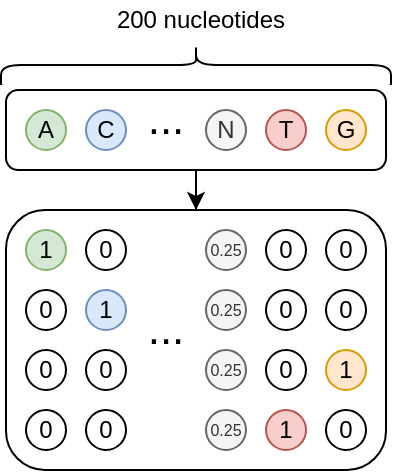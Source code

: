 <mxfile version="12.5.3" type="device"><diagram id="9JgLFNZENwW9srmeylFI" name="Page-1"><mxGraphModel dx="813" dy="488" grid="1" gridSize="10" guides="1" tooltips="1" connect="1" arrows="1" fold="1" page="1" pageScale="1" pageWidth="827" pageHeight="1169" math="1" shadow="0"><root><mxCell id="0"/><mxCell id="1" parent="0"/><mxCell id="2t2qKfqmNL8BgKgkhcVD-34" style="edgeStyle=orthogonalEdgeStyle;rounded=0;orthogonalLoop=1;jettySize=auto;html=1;fontSize=8;" parent="1" source="2t2qKfqmNL8BgKgkhcVD-7" target="2t2qKfqmNL8BgKgkhcVD-8" edge="1"><mxGeometry relative="1" as="geometry"/></mxCell><mxCell id="2t2qKfqmNL8BgKgkhcVD-7" value="" style="rounded=1;whiteSpace=wrap;html=1;rotation=90;" parent="1" vertex="1"><mxGeometry x="245" y="85" width="40" height="190" as="geometry"/></mxCell><mxCell id="2t2qKfqmNL8BgKgkhcVD-1" value="A" style="ellipse;whiteSpace=wrap;html=1;aspect=fixed;fillColor=#d5e8d4;strokeColor=#82b366;" parent="1" vertex="1"><mxGeometry x="180" y="170" width="20" height="20" as="geometry"/></mxCell><mxCell id="2t2qKfqmNL8BgKgkhcVD-2" value="C" style="ellipse;whiteSpace=wrap;html=1;aspect=fixed;fillColor=#dae8fc;strokeColor=#6c8ebf;" parent="1" vertex="1"><mxGeometry x="210" y="170" width="20" height="20" as="geometry"/></mxCell><mxCell id="2t2qKfqmNL8BgKgkhcVD-4" value="N" style="ellipse;whiteSpace=wrap;html=1;aspect=fixed;fillColor=#f5f5f5;strokeColor=#666666;fontColor=#333333;" parent="1" vertex="1"><mxGeometry x="270" y="170" width="20" height="20" as="geometry"/></mxCell><mxCell id="2t2qKfqmNL8BgKgkhcVD-5" value="T" style="ellipse;whiteSpace=wrap;html=1;aspect=fixed;fillColor=#f8cecc;strokeColor=#b85450;" parent="1" vertex="1"><mxGeometry x="300" y="170" width="20" height="20" as="geometry"/></mxCell><mxCell id="2t2qKfqmNL8BgKgkhcVD-6" value="G" style="ellipse;whiteSpace=wrap;html=1;aspect=fixed;fillColor=#ffe6cc;strokeColor=#d79b00;" parent="1" vertex="1"><mxGeometry x="330" y="170" width="20" height="20" as="geometry"/></mxCell><mxCell id="2t2qKfqmNL8BgKgkhcVD-8" value="" style="rounded=1;whiteSpace=wrap;html=1;rotation=90;" parent="1" vertex="1"><mxGeometry x="200" y="190" width="130" height="190" as="geometry"/></mxCell><mxCell id="2t2qKfqmNL8BgKgkhcVD-9" value="1" style="ellipse;whiteSpace=wrap;html=1;aspect=fixed;fillColor=#d5e8d4;strokeColor=#82b366;" parent="1" vertex="1"><mxGeometry x="180" y="230" width="20" height="20" as="geometry"/></mxCell><mxCell id="2t2qKfqmNL8BgKgkhcVD-10" value="0" style="ellipse;whiteSpace=wrap;html=1;aspect=fixed;" parent="1" vertex="1"><mxGeometry x="210" y="230" width="20" height="20" as="geometry"/></mxCell><mxCell id="2t2qKfqmNL8BgKgkhcVD-12" value="0.25" style="ellipse;whiteSpace=wrap;html=1;aspect=fixed;fontSize=8;fillColor=#f5f5f5;strokeColor=#666666;fontColor=#333333;" parent="1" vertex="1"><mxGeometry x="270" y="230" width="20" height="20" as="geometry"/></mxCell><mxCell id="2t2qKfqmNL8BgKgkhcVD-13" value="0" style="ellipse;whiteSpace=wrap;html=1;aspect=fixed;" parent="1" vertex="1"><mxGeometry x="300" y="230" width="20" height="20" as="geometry"/></mxCell><mxCell id="2t2qKfqmNL8BgKgkhcVD-14" value="0" style="ellipse;whiteSpace=wrap;html=1;aspect=fixed;" parent="1" vertex="1"><mxGeometry x="330" y="260" width="20" height="20" as="geometry"/></mxCell><mxCell id="2t2qKfqmNL8BgKgkhcVD-16" value="0.25" style="ellipse;whiteSpace=wrap;html=1;aspect=fixed;fontSize=8;fillColor=#f5f5f5;strokeColor=#666666;fontColor=#333333;" parent="1" vertex="1"><mxGeometry x="270" y="260" width="20" height="20" as="geometry"/></mxCell><mxCell id="2t2qKfqmNL8BgKgkhcVD-17" value="0.25" style="ellipse;whiteSpace=wrap;html=1;aspect=fixed;fontSize=8;fillColor=#f5f5f5;strokeColor=#666666;fontColor=#333333;" parent="1" vertex="1"><mxGeometry x="270" y="290" width="20" height="20" as="geometry"/></mxCell><mxCell id="2t2qKfqmNL8BgKgkhcVD-18" value="0.25" style="ellipse;whiteSpace=wrap;html=1;aspect=fixed;fontSize=8;fillColor=#f5f5f5;strokeColor=#666666;fontColor=#333333;" parent="1" vertex="1"><mxGeometry x="270" y="320" width="20" height="20" as="geometry"/></mxCell><mxCell id="2t2qKfqmNL8BgKgkhcVD-19" value="0" style="ellipse;whiteSpace=wrap;html=1;aspect=fixed;" parent="1" vertex="1"><mxGeometry x="180" y="260" width="20" height="20" as="geometry"/></mxCell><mxCell id="2t2qKfqmNL8BgKgkhcVD-20" value="0" style="ellipse;whiteSpace=wrap;html=1;aspect=fixed;" parent="1" vertex="1"><mxGeometry x="180" y="290" width="20" height="20" as="geometry"/></mxCell><mxCell id="2t2qKfqmNL8BgKgkhcVD-21" value="0" style="ellipse;whiteSpace=wrap;html=1;aspect=fixed;" parent="1" vertex="1"><mxGeometry x="180" y="320" width="20" height="20" as="geometry"/></mxCell><mxCell id="2t2qKfqmNL8BgKgkhcVD-22" value="1" style="ellipse;whiteSpace=wrap;html=1;aspect=fixed;fillColor=#dae8fc;strokeColor=#6c8ebf;" parent="1" vertex="1"><mxGeometry x="210" y="260" width="20" height="20" as="geometry"/></mxCell><mxCell id="2t2qKfqmNL8BgKgkhcVD-23" value="0" style="ellipse;whiteSpace=wrap;html=1;aspect=fixed;" parent="1" vertex="1"><mxGeometry x="210" y="290" width="20" height="20" as="geometry"/></mxCell><mxCell id="2t2qKfqmNL8BgKgkhcVD-24" value="0" style="ellipse;whiteSpace=wrap;html=1;aspect=fixed;" parent="1" vertex="1"><mxGeometry x="210" y="320" width="20" height="20" as="geometry"/></mxCell><mxCell id="2t2qKfqmNL8BgKgkhcVD-28" value="0" style="ellipse;whiteSpace=wrap;html=1;aspect=fixed;" parent="1" vertex="1"><mxGeometry x="300" y="260" width="20" height="20" as="geometry"/></mxCell><mxCell id="2t2qKfqmNL8BgKgkhcVD-29" value="0" style="ellipse;whiteSpace=wrap;html=1;aspect=fixed;" parent="1" vertex="1"><mxGeometry x="300" y="290" width="20" height="20" as="geometry"/></mxCell><mxCell id="2t2qKfqmNL8BgKgkhcVD-30" value="1" style="ellipse;whiteSpace=wrap;html=1;aspect=fixed;fillColor=#f8cecc;strokeColor=#b85450;" parent="1" vertex="1"><mxGeometry x="300" y="320" width="20" height="20" as="geometry"/></mxCell><mxCell id="2t2qKfqmNL8BgKgkhcVD-31" value="0" style="ellipse;whiteSpace=wrap;html=1;aspect=fixed;" parent="1" vertex="1"><mxGeometry x="330" y="230" width="20" height="20" as="geometry"/></mxCell><mxCell id="2t2qKfqmNL8BgKgkhcVD-32" value="1" style="ellipse;whiteSpace=wrap;html=1;aspect=fixed;fillColor=#ffe6cc;strokeColor=#d79b00;" parent="1" vertex="1"><mxGeometry x="330" y="290" width="20" height="20" as="geometry"/></mxCell><mxCell id="2t2qKfqmNL8BgKgkhcVD-33" value="0" style="ellipse;whiteSpace=wrap;html=1;aspect=fixed;" parent="1" vertex="1"><mxGeometry x="330" y="320" width="20" height="20" as="geometry"/></mxCell><mxCell id="xubaMBpiMbjxaKnAZb1f-3" value="" style="shape=curlyBracket;whiteSpace=wrap;html=1;rounded=1;rotation=90;" vertex="1" parent="1"><mxGeometry x="255" y="50" width="20" height="195" as="geometry"/></mxCell><mxCell id="xubaMBpiMbjxaKnAZb1f-5" value="200 nucleotides" style="text;html=1;strokeColor=none;fillColor=none;align=center;verticalAlign=middle;whiteSpace=wrap;rounded=0;" vertex="1" parent="1"><mxGeometry x="215" y="115" width="105" height="20" as="geometry"/></mxCell><mxCell id="xubaMBpiMbjxaKnAZb1f-7" value="&lt;font style=&quot;font-size: 22px&quot;&gt;...&lt;/font&gt;" style="text;html=1;strokeColor=none;fillColor=none;align=center;verticalAlign=middle;whiteSpace=wrap;rounded=0;" vertex="1" parent="1"><mxGeometry x="230" y="165" width="40" height="20" as="geometry"/></mxCell><mxCell id="xubaMBpiMbjxaKnAZb1f-9" value="&lt;font style=&quot;font-size: 22px&quot;&gt;...&lt;/font&gt;" style="text;html=1;strokeColor=none;fillColor=none;align=center;verticalAlign=middle;whiteSpace=wrap;rounded=0;" vertex="1" parent="1"><mxGeometry x="230" y="270" width="40" height="20" as="geometry"/></mxCell></root></mxGraphModel></diagram></mxfile>